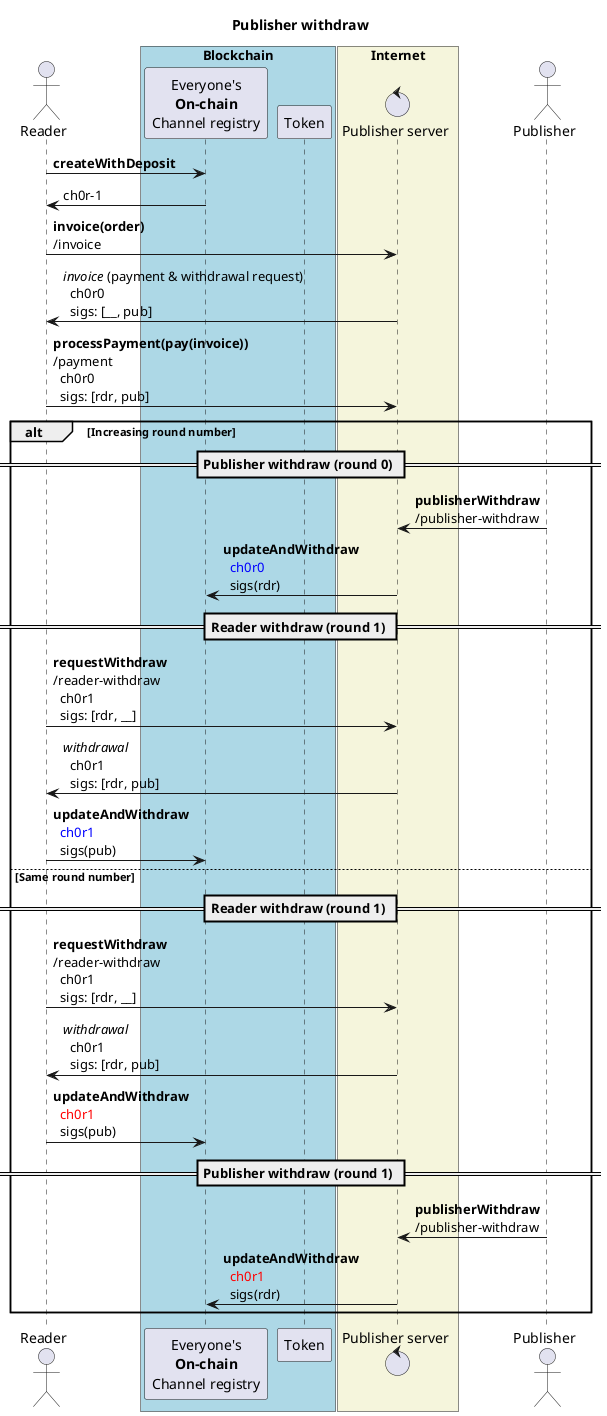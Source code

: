 @startuml
title Publisher withdraw

actor Reader as rdr
'database "Reader's\n**Off-chain**\nChannel DB" as rdrDB

box "Blockchain" #lightblue
    participant "Everyone's\n**On-chain**\nChannel registry" as reg
    participant "Token" as token
end box

box "Internet" #beige
    control "Publisher server" as srv
end box

'database "Publisher's\n**Off-chain**\nChannel DB" as dbB
actor Publisher as pub

rdr -> reg: **createWithDeposit**
reg -> rdr: ch0r-1
rdr -> srv: **invoice(order)**\n/invoice
srv -> rdr: //invoice// (payment & withdrawal request)\n  ch0r0\n  sigs: [__, pub]
rdr -> srv: **processPayment(pay(invoice))**\n/payment\n  ch0r0\n  sigs: [rdr, pub]
alt Increasing round number
    == Publisher withdraw (round 0) ==
    pub -> srv: **publisherWithdraw**\n/publisher-withdraw
    srv -> reg: **updateAndWithdraw**\n  <color blue>ch0r0</color>\n  sigs(rdr)
    == Reader withdraw (round 1) ==
    rdr -> srv: **requestWithdraw**\n/reader-withdraw\n  ch0r1\n  sigs: [rdr, __]
    srv -> rdr: //withdrawal//\n  ch0r1\n  sigs: [rdr, pub]
    rdr -> reg: **updateAndWithdraw**\n  <color blue>ch0r1</color>\n  sigs(pub)
else Same round number
    == Reader withdraw (round 1) ==
    rdr -> srv: **requestWithdraw**\n/reader-withdraw\n  ch0r1\n  sigs: [rdr, __]
    srv -> rdr: //withdrawal//\n  ch0r1\n  sigs: [rdr, pub]
    rdr -> reg: **updateAndWithdraw**\n  <color red>ch0r1</color>\n  sigs(pub)
    == Publisher withdraw (round 1) ==
    pub -> srv: **publisherWithdraw**\n/publisher-withdraw
    srv -> reg: **updateAndWithdraw**\n  <color red>ch0r1</color>\n  sigs(rdr)
end
@enduml

